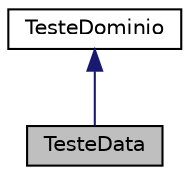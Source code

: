 digraph "TesteData"
{
 // LATEX_PDF_SIZE
  edge [fontname="Helvetica",fontsize="10",labelfontname="Helvetica",labelfontsize="10"];
  node [fontname="Helvetica",fontsize="10",shape=record];
  Node1 [label="TesteData",height=0.2,width=0.4,color="black", fillcolor="grey75", style="filled", fontcolor="black",tooltip="Classe para testar o dominio Data."];
  Node2 -> Node1 [dir="back",color="midnightblue",fontsize="10",style="solid"];
  Node2 [label="TesteDominio",height=0.2,width=0.4,color="black", fillcolor="white", style="filled",URL="$classTesteDominio.html",tooltip="Classe abstrata que representa um teste de dominio generico."];
}
